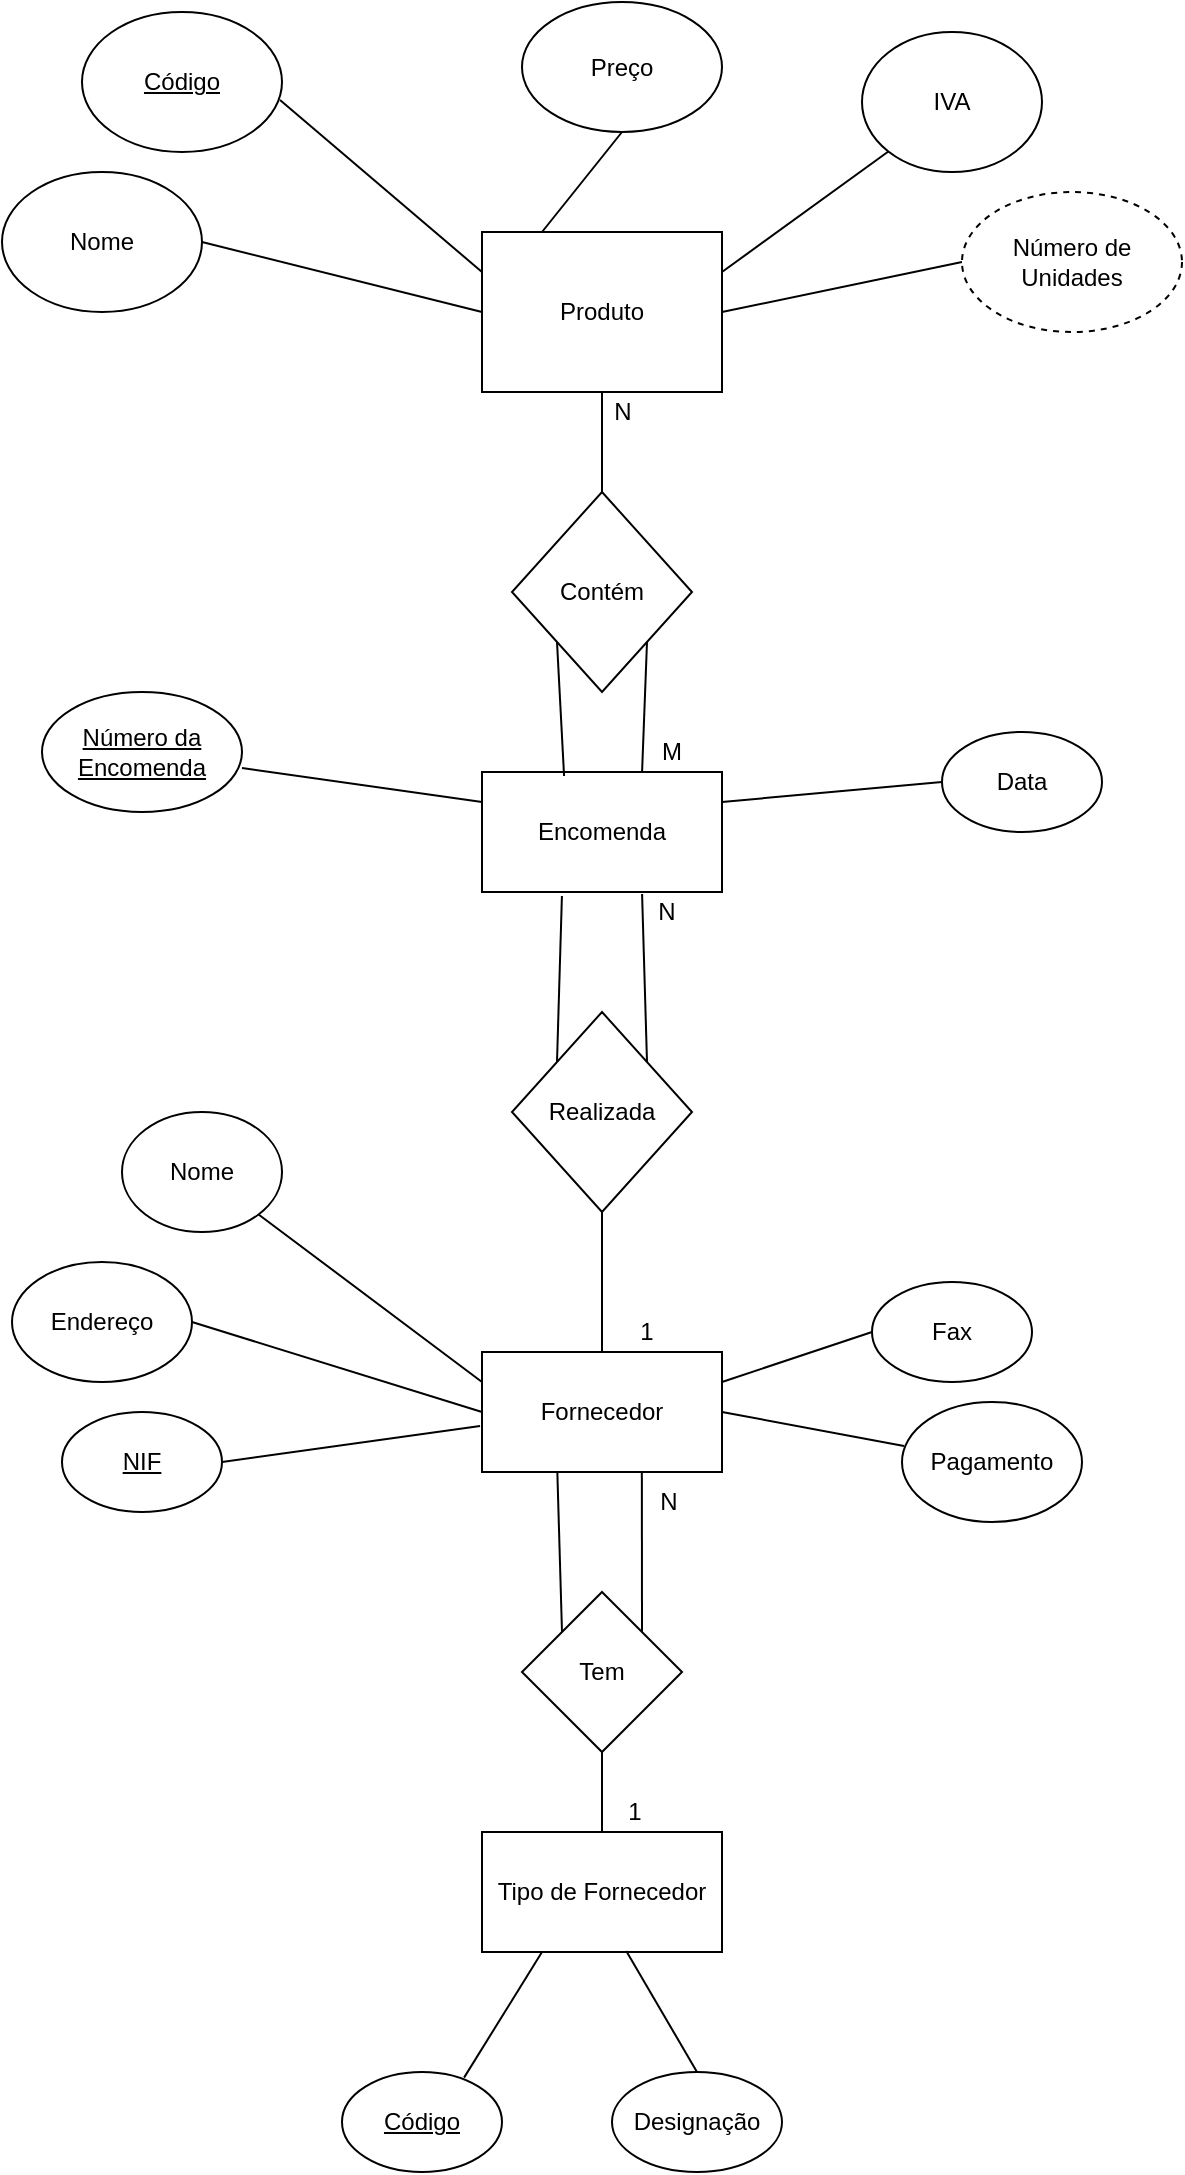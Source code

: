 <mxfile version="12.8.0" type="google"><diagram id="uH3r62j3ko0v6rHhK7tI" name="Page-1"><mxGraphModel dx="1635" dy="902" grid="1" gridSize="10" guides="1" tooltips="1" connect="1" arrows="1" fold="1" page="1" pageScale="1" pageWidth="827" pageHeight="1169" math="0" shadow="0"><root><mxCell id="0"/><mxCell id="1" parent="0"/><mxCell id="OFb4aeBz2IMw_CHDg-Va-1" value="Produto" style="rounded=0;whiteSpace=wrap;html=1;" parent="1" vertex="1"><mxGeometry x="320" y="130" width="120" height="80" as="geometry"/></mxCell><mxCell id="OFb4aeBz2IMw_CHDg-Va-2" value="" style="endArrow=none;html=1;entryX=0;entryY=0.25;entryDx=0;entryDy=0;exitX=0.99;exitY=0.629;exitDx=0;exitDy=0;exitPerimeter=0;" parent="1" source="OFb4aeBz2IMw_CHDg-Va-3" target="OFb4aeBz2IMw_CHDg-Va-1" edge="1"><mxGeometry width="50" height="50" relative="1" as="geometry"><mxPoint x="230" y="100" as="sourcePoint"/><mxPoint x="290" y="130" as="targetPoint"/></mxGeometry></mxCell><mxCell id="OFb4aeBz2IMw_CHDg-Va-3" value="&lt;u&gt;Código&lt;/u&gt;" style="ellipse;whiteSpace=wrap;html=1;" parent="1" vertex="1"><mxGeometry x="120" y="20" width="100" height="70" as="geometry"/></mxCell><mxCell id="OFb4aeBz2IMw_CHDg-Va-4" value="Nome" style="ellipse;whiteSpace=wrap;html=1;" parent="1" vertex="1"><mxGeometry x="80" y="100" width="100" height="70" as="geometry"/></mxCell><mxCell id="OFb4aeBz2IMw_CHDg-Va-5" value="" style="endArrow=none;html=1;entryX=0;entryY=0.5;entryDx=0;entryDy=0;exitX=1;exitY=0.5;exitDx=0;exitDy=0;" parent="1" source="OFb4aeBz2IMw_CHDg-Va-4" target="OFb4aeBz2IMw_CHDg-Va-1" edge="1"><mxGeometry width="50" height="50" relative="1" as="geometry"><mxPoint x="200" y="170" as="sourcePoint"/><mxPoint x="250" y="120" as="targetPoint"/></mxGeometry></mxCell><mxCell id="OFb4aeBz2IMw_CHDg-Va-6" value="Preço" style="ellipse;whiteSpace=wrap;html=1;" parent="1" vertex="1"><mxGeometry x="340" y="15" width="100" height="65" as="geometry"/></mxCell><mxCell id="OFb4aeBz2IMw_CHDg-Va-7" value="" style="endArrow=none;html=1;entryX=0.5;entryY=1;entryDx=0;entryDy=0;exitX=0.25;exitY=0;exitDx=0;exitDy=0;" parent="1" source="OFb4aeBz2IMw_CHDg-Va-1" target="OFb4aeBz2IMw_CHDg-Va-6" edge="1"><mxGeometry width="50" height="50" relative="1" as="geometry"><mxPoint x="450" y="120" as="sourcePoint"/><mxPoint x="500" y="70" as="targetPoint"/></mxGeometry></mxCell><mxCell id="OFb4aeBz2IMw_CHDg-Va-8" value="" style="endArrow=none;html=1;exitX=1;exitY=0.25;exitDx=0;exitDy=0;entryX=0;entryY=1;entryDx=0;entryDy=0;" parent="1" source="OFb4aeBz2IMw_CHDg-Va-1" target="OFb4aeBz2IMw_CHDg-Va-9" edge="1"><mxGeometry width="50" height="50" relative="1" as="geometry"><mxPoint x="490" y="180" as="sourcePoint"/><mxPoint x="540" y="130" as="targetPoint"/></mxGeometry></mxCell><mxCell id="OFb4aeBz2IMw_CHDg-Va-9" value="IVA" style="ellipse;whiteSpace=wrap;html=1;" parent="1" vertex="1"><mxGeometry x="510" y="30" width="90" height="70" as="geometry"/></mxCell><mxCell id="OFb4aeBz2IMw_CHDg-Va-10" value="" style="endArrow=none;html=1;exitX=1;exitY=0.5;exitDx=0;exitDy=0;entryX=0;entryY=0.5;entryDx=0;entryDy=0;" parent="1" source="OFb4aeBz2IMw_CHDg-Va-1" target="OFb4aeBz2IMw_CHDg-Va-11" edge="1"><mxGeometry width="50" height="50" relative="1" as="geometry"><mxPoint x="500" y="190" as="sourcePoint"/><mxPoint x="550" y="150" as="targetPoint"/></mxGeometry></mxCell><mxCell id="OFb4aeBz2IMw_CHDg-Va-11" value="Número de Unidades" style="ellipse;whiteSpace=wrap;html=1;dashed=1;" parent="1" vertex="1"><mxGeometry x="560" y="110" width="110" height="70" as="geometry"/></mxCell><mxCell id="OFb4aeBz2IMw_CHDg-Va-12" value="" style="endArrow=none;html=1;entryX=0.5;entryY=1;entryDx=0;entryDy=0;exitX=0.5;exitY=0;exitDx=0;exitDy=0;" parent="1" source="OFb4aeBz2IMw_CHDg-Va-13" target="OFb4aeBz2IMw_CHDg-Va-1" edge="1"><mxGeometry width="50" height="50" relative="1" as="geometry"><mxPoint x="380" y="280" as="sourcePoint"/><mxPoint x="400" y="260" as="targetPoint"/></mxGeometry></mxCell><mxCell id="OFb4aeBz2IMw_CHDg-Va-13" value="Contém" style="rhombus;whiteSpace=wrap;html=1;" parent="1" vertex="1"><mxGeometry x="335" y="260" width="90" height="100" as="geometry"/></mxCell><mxCell id="OFb4aeBz2IMw_CHDg-Va-14" value="Encomenda" style="rounded=0;whiteSpace=wrap;html=1;" parent="1" vertex="1"><mxGeometry x="320" y="400" width="120" height="60" as="geometry"/></mxCell><mxCell id="OFb4aeBz2IMw_CHDg-Va-15" value="" style="endArrow=none;html=1;entryX=0;entryY=1;entryDx=0;entryDy=0;exitX=0.342;exitY=0.033;exitDx=0;exitDy=0;exitPerimeter=0;" parent="1" source="OFb4aeBz2IMw_CHDg-Va-14" target="OFb4aeBz2IMw_CHDg-Va-13" edge="1"><mxGeometry width="50" height="50" relative="1" as="geometry"><mxPoint x="358" y="399" as="sourcePoint"/><mxPoint x="358" y="330" as="targetPoint"/></mxGeometry></mxCell><mxCell id="OFb4aeBz2IMw_CHDg-Va-16" value="" style="endArrow=none;html=1;entryX=1;entryY=1;entryDx=0;entryDy=0;exitX=0.667;exitY=0;exitDx=0;exitDy=0;exitPerimeter=0;" parent="1" source="OFb4aeBz2IMw_CHDg-Va-14" target="OFb4aeBz2IMw_CHDg-Va-13" edge="1"><mxGeometry width="50" height="50" relative="1" as="geometry"><mxPoint x="403" y="399" as="sourcePoint"/><mxPoint x="580" y="330" as="targetPoint"/></mxGeometry></mxCell><mxCell id="OFb4aeBz2IMw_CHDg-Va-17" value="&lt;u&gt;Número da&lt;br&gt;Encomenda&lt;/u&gt;" style="ellipse;whiteSpace=wrap;html=1;" parent="1" vertex="1"><mxGeometry x="100" y="360" width="100" height="60" as="geometry"/></mxCell><mxCell id="OFb4aeBz2IMw_CHDg-Va-18" value="" style="endArrow=none;html=1;exitX=1;exitY=0.633;exitDx=0;exitDy=0;exitPerimeter=0;entryX=0;entryY=0.25;entryDx=0;entryDy=0;" parent="1" source="OFb4aeBz2IMw_CHDg-Va-17" target="OFb4aeBz2IMw_CHDg-Va-14" edge="1"><mxGeometry width="50" height="50" relative="1" as="geometry"><mxPoint x="240" y="450" as="sourcePoint"/><mxPoint x="290" y="400" as="targetPoint"/></mxGeometry></mxCell><mxCell id="OFb4aeBz2IMw_CHDg-Va-19" value="Data" style="ellipse;whiteSpace=wrap;html=1;" parent="1" vertex="1"><mxGeometry x="550" y="380" width="80" height="50" as="geometry"/></mxCell><mxCell id="OFb4aeBz2IMw_CHDg-Va-20" value="" style="endArrow=none;html=1;exitX=1;exitY=0.25;exitDx=0;exitDy=0;entryX=0;entryY=0.5;entryDx=0;entryDy=0;" parent="1" source="OFb4aeBz2IMw_CHDg-Va-14" target="OFb4aeBz2IMw_CHDg-Va-19" edge="1"><mxGeometry width="50" height="50" relative="1" as="geometry"><mxPoint x="470" y="450" as="sourcePoint"/><mxPoint x="520" y="400" as="targetPoint"/></mxGeometry></mxCell><mxCell id="OFb4aeBz2IMw_CHDg-Va-21" value="M" style="text;html=1;strokeColor=none;fillColor=none;align=center;verticalAlign=middle;whiteSpace=wrap;rounded=0;" parent="1" vertex="1"><mxGeometry x="400" y="380" width="30" height="20" as="geometry"/></mxCell><mxCell id="OFb4aeBz2IMw_CHDg-Va-22" value="N" style="text;html=1;strokeColor=none;fillColor=none;align=center;verticalAlign=middle;whiteSpace=wrap;rounded=0;" parent="1" vertex="1"><mxGeometry x="377.5" y="210" width="25" height="20" as="geometry"/></mxCell><mxCell id="OFb4aeBz2IMw_CHDg-Va-23" value="Realizada" style="rhombus;whiteSpace=wrap;html=1;" parent="1" vertex="1"><mxGeometry x="335" y="520" width="90" height="100" as="geometry"/></mxCell><mxCell id="OFb4aeBz2IMw_CHDg-Va-24" value="Fornecedor" style="rounded=0;whiteSpace=wrap;html=1;" parent="1" vertex="1"><mxGeometry x="320" y="690" width="120" height="60" as="geometry"/></mxCell><mxCell id="OFb4aeBz2IMw_CHDg-Va-25" value="" style="endArrow=none;html=1;entryX=0.5;entryY=1;entryDx=0;entryDy=0;exitX=0.5;exitY=0;exitDx=0;exitDy=0;" parent="1" source="OFb4aeBz2IMw_CHDg-Va-24" target="OFb4aeBz2IMw_CHDg-Va-23" edge="1"><mxGeometry width="50" height="50" relative="1" as="geometry"><mxPoint x="350" y="680" as="sourcePoint"/><mxPoint x="400" y="630" as="targetPoint"/></mxGeometry></mxCell><mxCell id="OFb4aeBz2IMw_CHDg-Va-26" value="" style="endArrow=none;html=1;entryX=0.333;entryY=1.033;entryDx=0;entryDy=0;entryPerimeter=0;exitX=0;exitY=0;exitDx=0;exitDy=0;" parent="1" source="OFb4aeBz2IMw_CHDg-Va-23" target="OFb4aeBz2IMw_CHDg-Va-14" edge="1"><mxGeometry width="50" height="50" relative="1" as="geometry"><mxPoint x="300" y="540" as="sourcePoint"/><mxPoint x="350" y="490" as="targetPoint"/></mxGeometry></mxCell><mxCell id="OFb4aeBz2IMw_CHDg-Va-27" value="" style="endArrow=none;html=1;entryX=0.667;entryY=1.017;entryDx=0;entryDy=0;entryPerimeter=0;exitX=1;exitY=0;exitDx=0;exitDy=0;" parent="1" source="OFb4aeBz2IMw_CHDg-Va-23" target="OFb4aeBz2IMw_CHDg-Va-14" edge="1"><mxGeometry width="50" height="50" relative="1" as="geometry"><mxPoint x="390" y="590" as="sourcePoint"/><mxPoint x="440" y="540" as="targetPoint"/></mxGeometry></mxCell><mxCell id="OFb4aeBz2IMw_CHDg-Va-28" value="1" style="text;html=1;strokeColor=none;fillColor=none;align=center;verticalAlign=middle;whiteSpace=wrap;rounded=0;" parent="1" vertex="1"><mxGeometry x="385" y="670" width="35" height="20" as="geometry"/></mxCell><mxCell id="OFb4aeBz2IMw_CHDg-Va-29" value="N" style="text;html=1;strokeColor=none;fillColor=none;align=center;verticalAlign=middle;whiteSpace=wrap;rounded=0;" parent="1" vertex="1"><mxGeometry x="400" y="460" width="25" height="20" as="geometry"/></mxCell><mxCell id="OFb4aeBz2IMw_CHDg-Va-30" value="Nome" style="ellipse;whiteSpace=wrap;html=1;" parent="1" vertex="1"><mxGeometry x="140" y="570" width="80" height="60" as="geometry"/></mxCell><mxCell id="OFb4aeBz2IMw_CHDg-Va-31" value="&lt;u&gt;NIF&lt;/u&gt;" style="ellipse;whiteSpace=wrap;html=1;" parent="1" vertex="1"><mxGeometry x="110" y="720" width="80" height="50" as="geometry"/></mxCell><mxCell id="OFb4aeBz2IMw_CHDg-Va-32" value="Fax" style="ellipse;whiteSpace=wrap;html=1;" parent="1" vertex="1"><mxGeometry x="515" y="655" width="80" height="50" as="geometry"/></mxCell><mxCell id="OFb4aeBz2IMw_CHDg-Va-33" value="" style="endArrow=none;html=1;exitX=1;exitY=0.25;exitDx=0;exitDy=0;entryX=0;entryY=0.5;entryDx=0;entryDy=0;" parent="1" source="OFb4aeBz2IMw_CHDg-Va-24" target="OFb4aeBz2IMw_CHDg-Va-32" edge="1"><mxGeometry width="50" height="50" relative="1" as="geometry"><mxPoint x="490" y="700" as="sourcePoint"/><mxPoint x="520" y="705" as="targetPoint"/></mxGeometry></mxCell><mxCell id="OFb4aeBz2IMw_CHDg-Va-34" value="" style="endArrow=none;html=1;entryX=0;entryY=0.25;entryDx=0;entryDy=0;" parent="1" source="OFb4aeBz2IMw_CHDg-Va-30" target="OFb4aeBz2IMw_CHDg-Va-24" edge="1"><mxGeometry width="50" height="50" relative="1" as="geometry"><mxPoint x="230" y="730" as="sourcePoint"/><mxPoint x="280" y="680" as="targetPoint"/></mxGeometry></mxCell><mxCell id="OFb4aeBz2IMw_CHDg-Va-36" value="" style="endArrow=none;html=1;entryX=-0.008;entryY=0.617;entryDx=0;entryDy=0;entryPerimeter=0;exitX=1;exitY=0.5;exitDx=0;exitDy=0;" parent="1" source="OFb4aeBz2IMw_CHDg-Va-31" target="OFb4aeBz2IMw_CHDg-Va-24" edge="1"><mxGeometry width="50" height="50" relative="1" as="geometry"><mxPoint x="220" y="770" as="sourcePoint"/><mxPoint x="270" y="720" as="targetPoint"/></mxGeometry></mxCell><mxCell id="OFb4aeBz2IMw_CHDg-Va-37" value="" style="endArrow=none;html=1;exitX=1;exitY=0.5;exitDx=0;exitDy=0;entryX=0.011;entryY=0.367;entryDx=0;entryDy=0;entryPerimeter=0;" parent="1" source="OFb4aeBz2IMw_CHDg-Va-24" target="OFb4aeBz2IMw_CHDg-Va-38" edge="1"><mxGeometry width="50" height="50" relative="1" as="geometry"><mxPoint x="520" y="790" as="sourcePoint"/><mxPoint x="520" y="730" as="targetPoint"/></mxGeometry></mxCell><mxCell id="OFb4aeBz2IMw_CHDg-Va-38" value="Pagamento" style="ellipse;whiteSpace=wrap;html=1;" parent="1" vertex="1"><mxGeometry x="530" y="715" width="90" height="60" as="geometry"/></mxCell><mxCell id="OFb4aeBz2IMw_CHDg-Va-39" value="" style="endArrow=none;html=1;entryX=0;entryY=0.5;entryDx=0;entryDy=0;exitX=1;exitY=0.5;exitDx=0;exitDy=0;" parent="1" source="OFb4aeBz2IMw_CHDg-Va-40" target="OFb4aeBz2IMw_CHDg-Va-24" edge="1"><mxGeometry width="50" height="50" relative="1" as="geometry"><mxPoint x="190" y="680" as="sourcePoint"/><mxPoint x="150" y="660" as="targetPoint"/></mxGeometry></mxCell><mxCell id="OFb4aeBz2IMw_CHDg-Va-40" value="Endereço" style="ellipse;whiteSpace=wrap;html=1;" parent="1" vertex="1"><mxGeometry x="85" y="645" width="90" height="60" as="geometry"/></mxCell><mxCell id="E5sRy4JCrJFgtLyjBl9y-1" value="Tipo de Fornecedor" style="rounded=0;whiteSpace=wrap;html=1;" vertex="1" parent="1"><mxGeometry x="320" y="930" width="120" height="60" as="geometry"/></mxCell><mxCell id="E5sRy4JCrJFgtLyjBl9y-2" value="" style="endArrow=none;html=1;entryX=0.25;entryY=1;entryDx=0;entryDy=0;exitX=0.763;exitY=0.056;exitDx=0;exitDy=0;exitPerimeter=0;" edge="1" parent="1" source="E5sRy4JCrJFgtLyjBl9y-4" target="E5sRy4JCrJFgtLyjBl9y-1"><mxGeometry width="50" height="50" relative="1" as="geometry"><mxPoint x="320" y="1050" as="sourcePoint"/><mxPoint x="280" y="950" as="targetPoint"/></mxGeometry></mxCell><mxCell id="E5sRy4JCrJFgtLyjBl9y-3" value="" style="endArrow=none;html=1;entryX=0.601;entryY=0.991;entryDx=0;entryDy=0;entryPerimeter=0;exitX=0.5;exitY=0;exitDx=0;exitDy=0;" edge="1" parent="1" source="E5sRy4JCrJFgtLyjBl9y-5" target="E5sRy4JCrJFgtLyjBl9y-1"><mxGeometry width="50" height="50" relative="1" as="geometry"><mxPoint x="410" y="1050" as="sourcePoint"/><mxPoint x="460" y="1050" as="targetPoint"/></mxGeometry></mxCell><mxCell id="E5sRy4JCrJFgtLyjBl9y-4" value="&lt;u&gt;Código&lt;/u&gt;" style="ellipse;whiteSpace=wrap;html=1;" vertex="1" parent="1"><mxGeometry x="250" y="1050" width="80" height="50" as="geometry"/></mxCell><mxCell id="E5sRy4JCrJFgtLyjBl9y-5" value="Designação" style="ellipse;whiteSpace=wrap;html=1;" vertex="1" parent="1"><mxGeometry x="385" y="1050" width="85" height="50" as="geometry"/></mxCell><mxCell id="E5sRy4JCrJFgtLyjBl9y-6" value="Tem" style="rhombus;whiteSpace=wrap;html=1;" vertex="1" parent="1"><mxGeometry x="340" y="810" width="80" height="80" as="geometry"/></mxCell><mxCell id="E5sRy4JCrJFgtLyjBl9y-7" value="" style="endArrow=none;html=1;exitX=0;exitY=0;exitDx=0;exitDy=0;entryX=0.314;entryY=1.009;entryDx=0;entryDy=0;entryPerimeter=0;" edge="1" parent="1" source="E5sRy4JCrJFgtLyjBl9y-6" target="OFb4aeBz2IMw_CHDg-Va-24"><mxGeometry width="50" height="50" relative="1" as="geometry"><mxPoint x="330" y="840" as="sourcePoint"/><mxPoint x="350" y="750" as="targetPoint"/></mxGeometry></mxCell><mxCell id="E5sRy4JCrJFgtLyjBl9y-8" value="" style="endArrow=none;html=1;entryX=0.5;entryY=1;entryDx=0;entryDy=0;exitX=0.5;exitY=0;exitDx=0;exitDy=0;" edge="1" parent="1" source="E5sRy4JCrJFgtLyjBl9y-1" target="E5sRy4JCrJFgtLyjBl9y-6"><mxGeometry width="50" height="50" relative="1" as="geometry"><mxPoint x="360" y="940" as="sourcePoint"/><mxPoint x="410" y="890" as="targetPoint"/></mxGeometry></mxCell><mxCell id="E5sRy4JCrJFgtLyjBl9y-9" value="" style="endArrow=none;html=1;exitX=1;exitY=0;exitDx=0;exitDy=0;entryX=0.666;entryY=1.009;entryDx=0;entryDy=0;entryPerimeter=0;" edge="1" parent="1" source="E5sRy4JCrJFgtLyjBl9y-6" target="OFb4aeBz2IMw_CHDg-Va-24"><mxGeometry width="50" height="50" relative="1" as="geometry"><mxPoint x="410" y="810" as="sourcePoint"/><mxPoint x="460" y="760" as="targetPoint"/></mxGeometry></mxCell><mxCell id="E5sRy4JCrJFgtLyjBl9y-10" value="N" style="text;html=1;strokeColor=none;fillColor=none;align=center;verticalAlign=middle;whiteSpace=wrap;rounded=0;" vertex="1" parent="1"><mxGeometry x="401" y="755" width="25" height="20" as="geometry"/></mxCell><mxCell id="E5sRy4JCrJFgtLyjBl9y-11" value="1" style="text;html=1;strokeColor=none;fillColor=none;align=center;verticalAlign=middle;whiteSpace=wrap;rounded=0;" vertex="1" parent="1"><mxGeometry x="379" y="910" width="35" height="20" as="geometry"/></mxCell></root></mxGraphModel></diagram></mxfile>